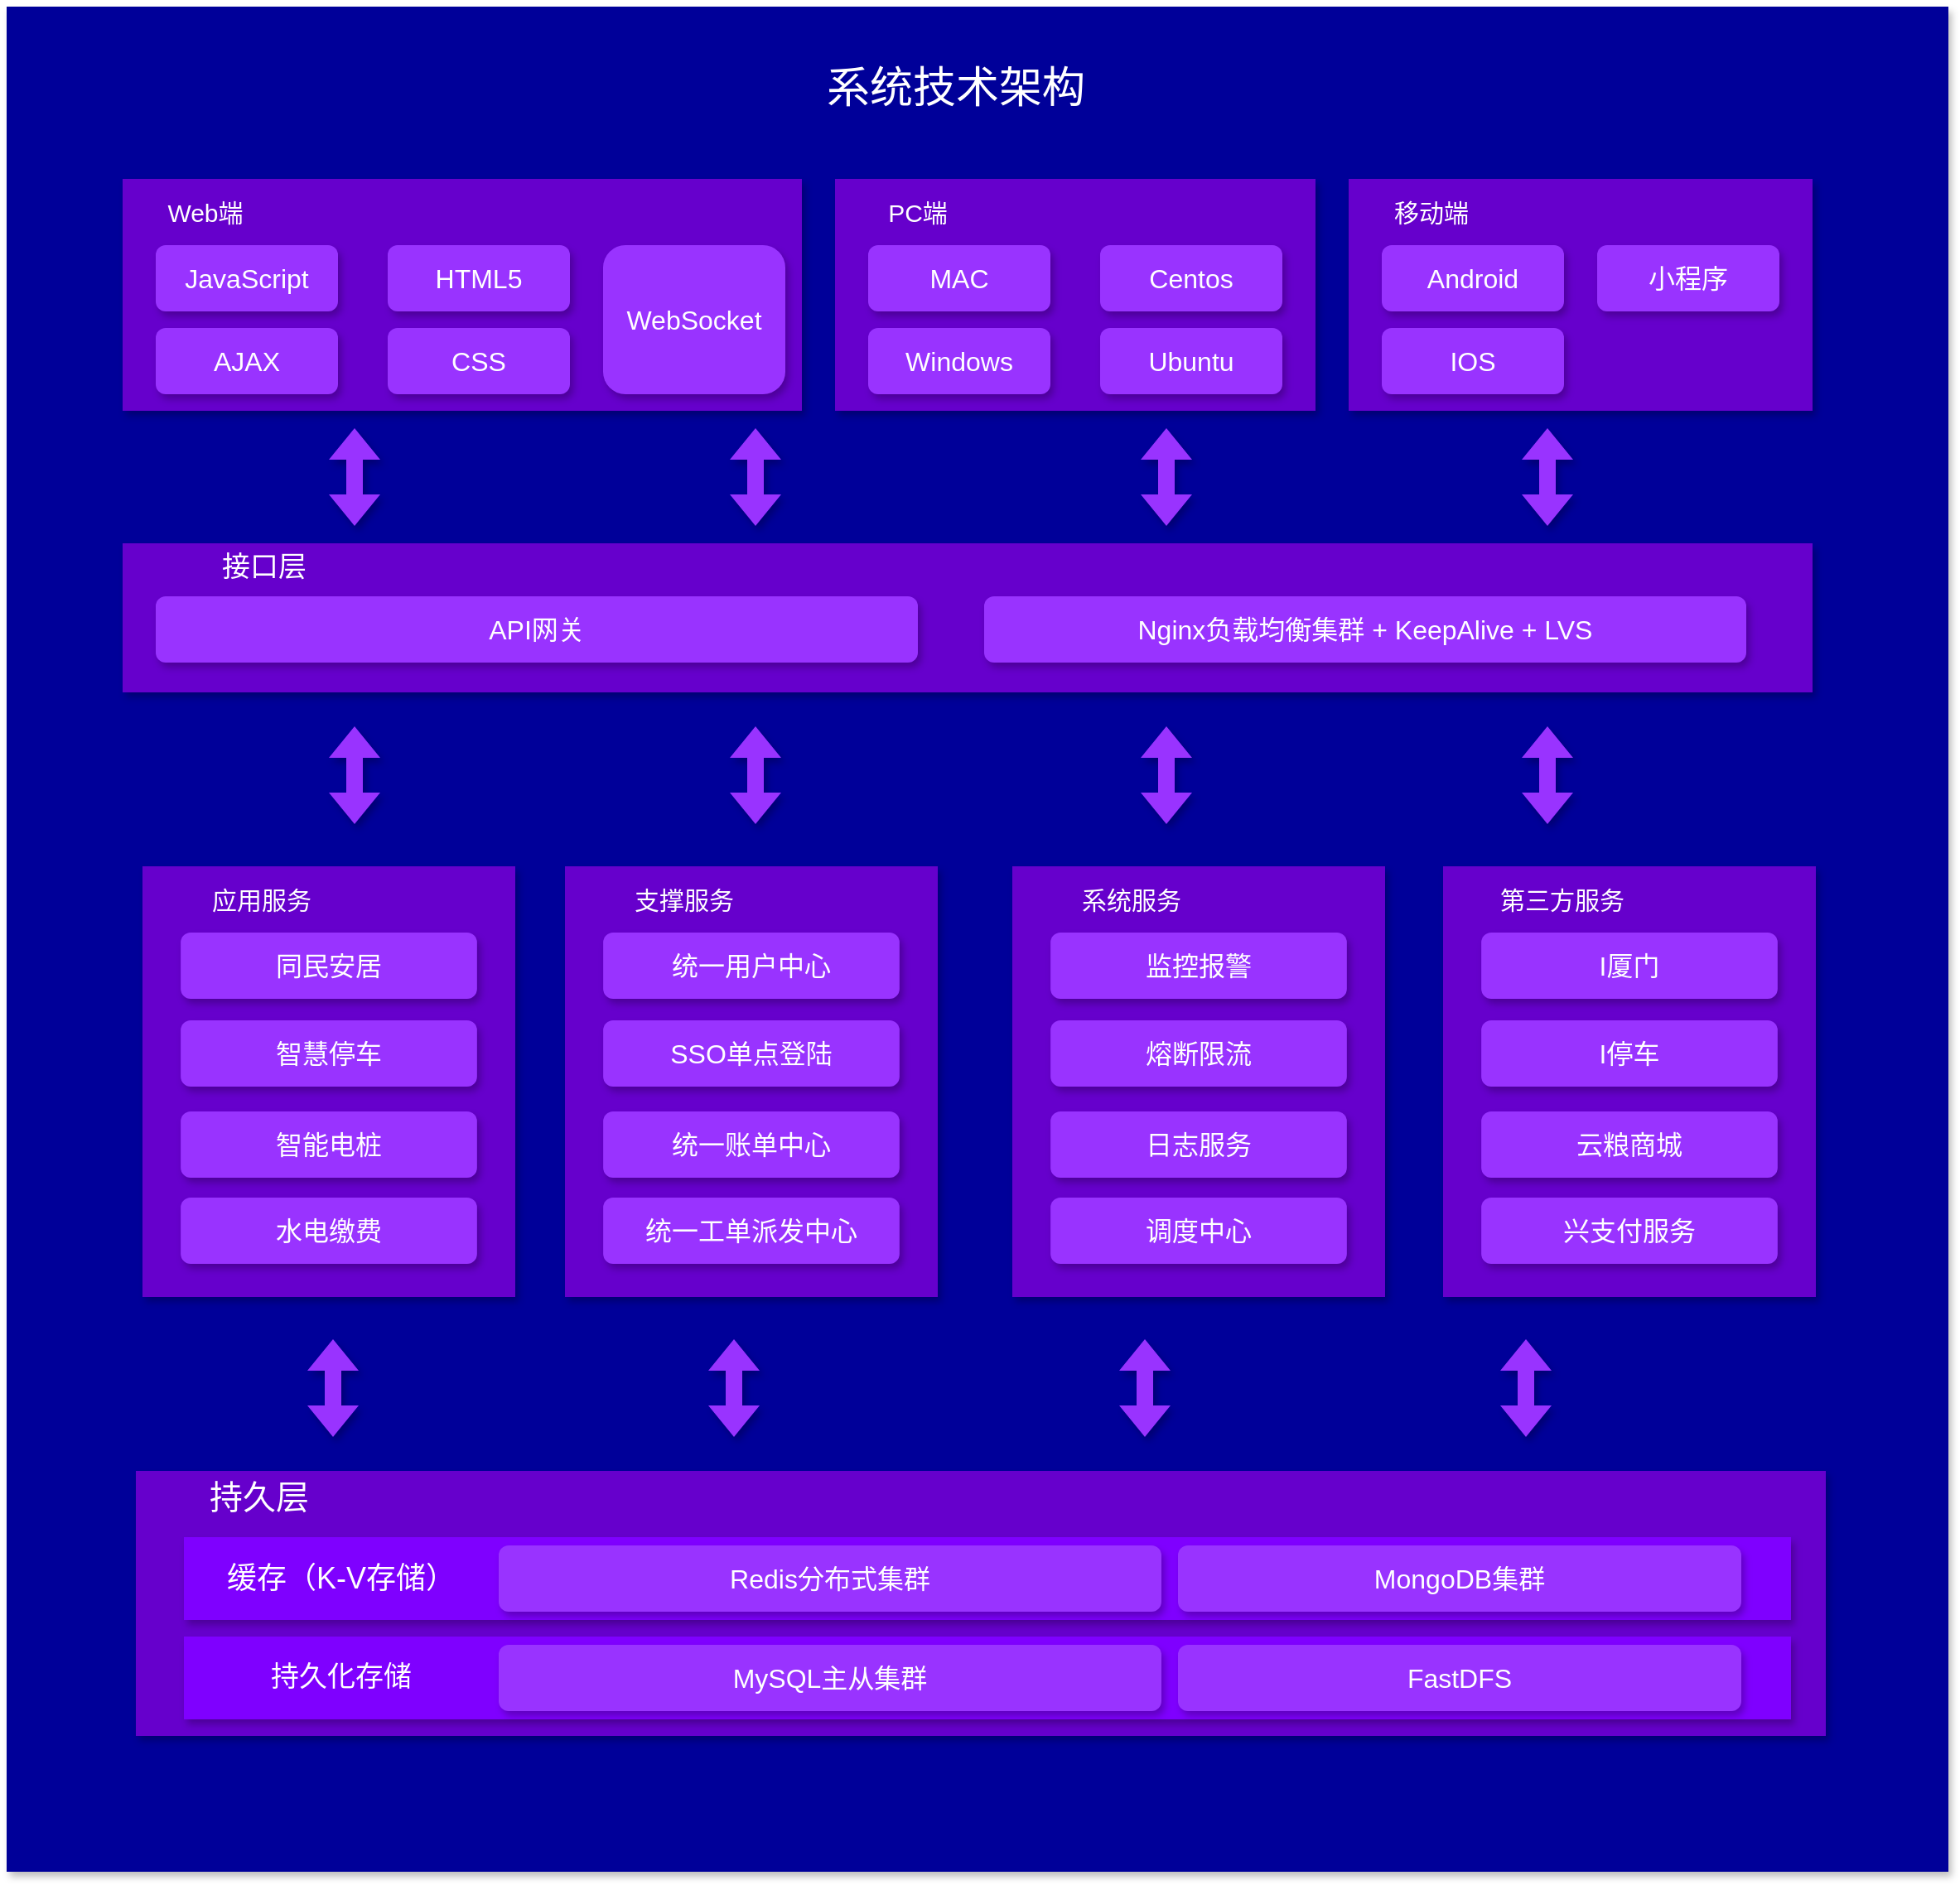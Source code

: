 <mxfile version="14.4.2" type="github">
  <diagram id="zV-b_AFfcwhKkFdipuun" name="Page-1">
    <mxGraphModel dx="2066" dy="1130" grid="0" gridSize="10" guides="1" tooltips="1" connect="1" arrows="1" fold="1" page="1" pageScale="3.5" pageWidth="827" pageHeight="1169" background="#FFFFFF" math="0" shadow="0">
      <root>
        <mxCell id="0" />
        <mxCell id="1" parent="0" />
        <mxCell id="DBvDN4Hq4J2HSAjG4BHJ-2" value="" style="rounded=0;whiteSpace=wrap;html=1;strokeColor=none;shadow=1;fillColor=#000099;" vertex="1" parent="1">
          <mxGeometry x="234" y="134" width="1172" height="1126" as="geometry" />
        </mxCell>
        <mxCell id="DBvDN4Hq4J2HSAjG4BHJ-1" value="" style="group" vertex="1" connectable="0" parent="1">
          <mxGeometry x="304" y="158" width="1028" height="1020" as="geometry" />
        </mxCell>
        <mxCell id="SEhgnILJFAIvdyu6qOE7-8" value="" style="group" parent="DBvDN4Hq4J2HSAjG4BHJ-1" vertex="1" connectable="0">
          <mxGeometry y="80" width="410" height="140" as="geometry" />
        </mxCell>
        <mxCell id="SEhgnILJFAIvdyu6qOE7-1" value="" style="rounded=0;whiteSpace=wrap;html=1;strokeColor=none;fillColor=#6600CC;shadow=1;glass=0;" parent="SEhgnILJFAIvdyu6qOE7-8" vertex="1">
          <mxGeometry width="410" height="140" as="geometry" />
        </mxCell>
        <mxCell id="SEhgnILJFAIvdyu6qOE7-2" value="&lt;font style=&quot;font-size: 15px&quot; color=&quot;#ffffff&quot;&gt;Web端&lt;/font&gt;" style="text;html=1;strokeColor=none;fillColor=none;align=center;verticalAlign=middle;whiteSpace=wrap;rounded=0;" parent="SEhgnILJFAIvdyu6qOE7-8" vertex="1">
          <mxGeometry x="20" y="10" width="60" height="20" as="geometry" />
        </mxCell>
        <mxCell id="SEhgnILJFAIvdyu6qOE7-3" value="&lt;font style=&quot;font-size: 16px&quot; color=&quot;#ffffff&quot;&gt;JavaScript&lt;/font&gt;" style="rounded=1;whiteSpace=wrap;html=1;fillColor=#9933FF;strokeColor=none;shadow=1;" parent="SEhgnILJFAIvdyu6qOE7-8" vertex="1">
          <mxGeometry x="20" y="40" width="110" height="40" as="geometry" />
        </mxCell>
        <mxCell id="SEhgnILJFAIvdyu6qOE7-4" value="&lt;font style=&quot;font-size: 16px&quot; color=&quot;#ffffff&quot;&gt;AJAX&lt;/font&gt;" style="rounded=1;whiteSpace=wrap;html=1;fillColor=#9933FF;strokeColor=none;shadow=1;" parent="SEhgnILJFAIvdyu6qOE7-8" vertex="1">
          <mxGeometry x="20" y="90" width="110" height="40" as="geometry" />
        </mxCell>
        <mxCell id="SEhgnILJFAIvdyu6qOE7-5" value="&lt;font color=&quot;#ffffff&quot;&gt;&lt;span style=&quot;font-size: 16px&quot;&gt;HTML5&lt;/span&gt;&lt;/font&gt;" style="rounded=1;whiteSpace=wrap;html=1;fillColor=#9933FF;strokeColor=none;shadow=1;" parent="SEhgnILJFAIvdyu6qOE7-8" vertex="1">
          <mxGeometry x="160" y="40" width="110" height="40" as="geometry" />
        </mxCell>
        <mxCell id="SEhgnILJFAIvdyu6qOE7-6" value="&lt;font style=&quot;font-size: 16px&quot; color=&quot;#ffffff&quot;&gt;CSS&lt;/font&gt;" style="rounded=1;whiteSpace=wrap;html=1;fillColor=#9933FF;strokeColor=none;shadow=1;" parent="SEhgnILJFAIvdyu6qOE7-8" vertex="1">
          <mxGeometry x="160" y="90" width="110" height="40" as="geometry" />
        </mxCell>
        <mxCell id="SEhgnILJFAIvdyu6qOE7-7" value="&lt;font style=&quot;font-size: 16px&quot; color=&quot;#ffffff&quot;&gt;WebSocket&lt;/font&gt;" style="rounded=1;whiteSpace=wrap;html=1;fillColor=#9933FF;strokeColor=none;shadow=1;" parent="SEhgnILJFAIvdyu6qOE7-8" vertex="1">
          <mxGeometry x="290" y="40" width="110" height="90" as="geometry" />
        </mxCell>
        <mxCell id="SEhgnILJFAIvdyu6qOE7-10" value="" style="rounded=0;whiteSpace=wrap;html=1;strokeColor=none;fillColor=#6600CC;shadow=1;glass=0;" parent="DBvDN4Hq4J2HSAjG4BHJ-1" vertex="1">
          <mxGeometry x="430" y="80" width="290" height="140" as="geometry" />
        </mxCell>
        <mxCell id="SEhgnILJFAIvdyu6qOE7-17" value="" style="group" parent="DBvDN4Hq4J2HSAjG4BHJ-1" vertex="1" connectable="0">
          <mxGeometry x="450" y="90" width="250" height="120" as="geometry" />
        </mxCell>
        <mxCell id="SEhgnILJFAIvdyu6qOE7-11" value="&lt;font style=&quot;font-size: 15px&quot; color=&quot;#ffffff&quot;&gt;PC端&lt;/font&gt;" style="text;html=1;strokeColor=none;fillColor=none;align=center;verticalAlign=middle;whiteSpace=wrap;rounded=0;" parent="SEhgnILJFAIvdyu6qOE7-17" vertex="1">
          <mxGeometry width="60" height="20" as="geometry" />
        </mxCell>
        <mxCell id="SEhgnILJFAIvdyu6qOE7-12" value="&lt;font style=&quot;font-size: 16px&quot; color=&quot;#ffffff&quot;&gt;MAC&lt;/font&gt;" style="rounded=1;whiteSpace=wrap;html=1;fillColor=#9933FF;strokeColor=none;shadow=1;" parent="SEhgnILJFAIvdyu6qOE7-17" vertex="1">
          <mxGeometry y="30" width="110" height="40" as="geometry" />
        </mxCell>
        <mxCell id="SEhgnILJFAIvdyu6qOE7-13" value="&lt;font style=&quot;font-size: 16px&quot; color=&quot;#ffffff&quot;&gt;Windows&lt;/font&gt;" style="rounded=1;whiteSpace=wrap;html=1;fillColor=#9933FF;strokeColor=none;shadow=1;" parent="SEhgnILJFAIvdyu6qOE7-17" vertex="1">
          <mxGeometry y="80" width="110" height="40" as="geometry" />
        </mxCell>
        <mxCell id="SEhgnILJFAIvdyu6qOE7-14" value="&lt;font color=&quot;#ffffff&quot;&gt;&lt;span style=&quot;font-size: 16px&quot;&gt;Centos&lt;/span&gt;&lt;/font&gt;" style="rounded=1;whiteSpace=wrap;html=1;fillColor=#9933FF;strokeColor=none;shadow=1;" parent="SEhgnILJFAIvdyu6qOE7-17" vertex="1">
          <mxGeometry x="140" y="30" width="110" height="40" as="geometry" />
        </mxCell>
        <mxCell id="SEhgnILJFAIvdyu6qOE7-15" value="&lt;font style=&quot;font-size: 16px&quot; color=&quot;#ffffff&quot;&gt;Ubuntu&lt;/font&gt;" style="rounded=1;whiteSpace=wrap;html=1;fillColor=#9933FF;strokeColor=none;shadow=1;" parent="SEhgnILJFAIvdyu6qOE7-17" vertex="1">
          <mxGeometry x="140" y="80" width="110" height="40" as="geometry" />
        </mxCell>
        <mxCell id="SEhgnILJFAIvdyu6qOE7-21" value="" style="rounded=0;whiteSpace=wrap;html=1;strokeColor=none;fillColor=#6600CC;shadow=1;glass=0;" parent="DBvDN4Hq4J2HSAjG4BHJ-1" vertex="1">
          <mxGeometry x="740" y="80" width="280" height="140" as="geometry" />
        </mxCell>
        <mxCell id="SEhgnILJFAIvdyu6qOE7-22" value="&lt;font style=&quot;font-size: 15px&quot; color=&quot;#ffffff&quot;&gt;移动端&lt;/font&gt;" style="text;html=1;strokeColor=none;fillColor=none;align=center;verticalAlign=middle;whiteSpace=wrap;rounded=0;" parent="DBvDN4Hq4J2HSAjG4BHJ-1" vertex="1">
          <mxGeometry x="760" y="90" width="60" height="20" as="geometry" />
        </mxCell>
        <mxCell id="SEhgnILJFAIvdyu6qOE7-23" value="&lt;font style=&quot;font-size: 16px&quot; color=&quot;#ffffff&quot;&gt;Android&lt;/font&gt;" style="rounded=1;whiteSpace=wrap;html=1;fillColor=#9933FF;strokeColor=none;shadow=1;" parent="DBvDN4Hq4J2HSAjG4BHJ-1" vertex="1">
          <mxGeometry x="760" y="120" width="110" height="40" as="geometry" />
        </mxCell>
        <mxCell id="SEhgnILJFAIvdyu6qOE7-24" value="&lt;font style=&quot;font-size: 16px&quot; color=&quot;#ffffff&quot;&gt;IOS&lt;/font&gt;" style="rounded=1;whiteSpace=wrap;html=1;fillColor=#9933FF;strokeColor=none;shadow=1;" parent="DBvDN4Hq4J2HSAjG4BHJ-1" vertex="1">
          <mxGeometry x="760" y="170" width="110" height="40" as="geometry" />
        </mxCell>
        <mxCell id="SEhgnILJFAIvdyu6qOE7-28" value="&lt;font style=&quot;font-size: 16px&quot; color=&quot;#ffffff&quot;&gt;小程序&lt;/font&gt;" style="rounded=1;whiteSpace=wrap;html=1;fillColor=#9933FF;strokeColor=none;shadow=1;" parent="DBvDN4Hq4J2HSAjG4BHJ-1" vertex="1">
          <mxGeometry x="890" y="120" width="110" height="40" as="geometry" />
        </mxCell>
        <mxCell id="SEhgnILJFAIvdyu6qOE7-41" value="" style="group" parent="DBvDN4Hq4J2HSAjG4BHJ-1" vertex="1" connectable="0">
          <mxGeometry y="300" width="1020" height="90" as="geometry" />
        </mxCell>
        <mxCell id="SEhgnILJFAIvdyu6qOE7-31" value="" style="rounded=0;whiteSpace=wrap;html=1;strokeColor=none;fillColor=#6600CC;shadow=1;glass=0;" parent="SEhgnILJFAIvdyu6qOE7-41" vertex="1">
          <mxGeometry width="1020" height="90" as="geometry" />
        </mxCell>
        <mxCell id="SEhgnILJFAIvdyu6qOE7-32" value="&lt;font style=&quot;font-size: 17px&quot; color=&quot;#ffffff&quot;&gt;接口层&lt;/font&gt;" style="text;html=1;strokeColor=none;fillColor=none;align=center;verticalAlign=middle;whiteSpace=wrap;rounded=0;" parent="SEhgnILJFAIvdyu6qOE7-41" vertex="1">
          <mxGeometry x="10.996" y="5" width="149.268" height="20" as="geometry" />
        </mxCell>
        <mxCell id="SEhgnILJFAIvdyu6qOE7-33" value="&lt;font style=&quot;font-size: 16px&quot; color=&quot;#ffffff&quot;&gt;API网关&lt;/font&gt;" style="rounded=1;whiteSpace=wrap;html=1;fillColor=#9933FF;strokeColor=none;shadow=1;" parent="SEhgnILJFAIvdyu6qOE7-41" vertex="1">
          <mxGeometry x="20" y="32" width="460" height="40" as="geometry" />
        </mxCell>
        <mxCell id="SEhgnILJFAIvdyu6qOE7-39" value="&lt;font style=&quot;font-size: 16px&quot; color=&quot;#ffffff&quot;&gt;Nginx负载均衡集群 + KeepAlive + LVS&lt;/font&gt;" style="rounded=1;whiteSpace=wrap;html=1;fillColor=#9933FF;strokeColor=none;shadow=1;" parent="SEhgnILJFAIvdyu6qOE7-41" vertex="1">
          <mxGeometry x="520" y="32" width="460" height="40" as="geometry" />
        </mxCell>
        <mxCell id="SEhgnILJFAIvdyu6qOE7-134" value="" style="group" parent="DBvDN4Hq4J2HSAjG4BHJ-1" vertex="1" connectable="0">
          <mxGeometry x="7.996" y="860" width="1020.004" height="160" as="geometry" />
        </mxCell>
        <mxCell id="SEhgnILJFAIvdyu6qOE7-43" value="" style="rounded=0;whiteSpace=wrap;html=1;strokeColor=none;fillColor=#6600CC;shadow=1;glass=0;" parent="SEhgnILJFAIvdyu6qOE7-134" vertex="1">
          <mxGeometry x="0.004" width="1020" height="160" as="geometry" />
        </mxCell>
        <mxCell id="SEhgnILJFAIvdyu6qOE7-44" value="&lt;font style=&quot;font-size: 20px&quot; color=&quot;#ffffff&quot;&gt;持久层&lt;/font&gt;" style="text;html=1;strokeColor=none;fillColor=none;align=center;verticalAlign=middle;whiteSpace=wrap;rounded=0;" parent="SEhgnILJFAIvdyu6qOE7-134" vertex="1">
          <mxGeometry y="5" width="149.268" height="20" as="geometry" />
        </mxCell>
        <mxCell id="SEhgnILJFAIvdyu6qOE7-61" value="" style="group" parent="SEhgnILJFAIvdyu6qOE7-134" vertex="1" connectable="0">
          <mxGeometry x="29.004" y="40" width="970" height="50" as="geometry" />
        </mxCell>
        <mxCell id="SEhgnILJFAIvdyu6qOE7-57" value="" style="rounded=0;whiteSpace=wrap;html=1;shadow=1;glass=0;fillColor=#7F00FF;strokeColor=none;" parent="SEhgnILJFAIvdyu6qOE7-61" vertex="1">
          <mxGeometry width="970" height="50" as="geometry" />
        </mxCell>
        <mxCell id="SEhgnILJFAIvdyu6qOE7-45" value="&lt;font style=&quot;font-size: 16px&quot; color=&quot;#ffffff&quot;&gt;Redis分布式集群&lt;/font&gt;" style="rounded=1;whiteSpace=wrap;html=1;fillColor=#9933FF;strokeColor=none;shadow=1;" parent="SEhgnILJFAIvdyu6qOE7-61" vertex="1">
          <mxGeometry x="190" y="5" width="400" height="40" as="geometry" />
        </mxCell>
        <mxCell id="SEhgnILJFAIvdyu6qOE7-59" value="&lt;font style=&quot;font-size: 16px&quot; color=&quot;#ffffff&quot;&gt;MongoDB集群&lt;/font&gt;" style="rounded=1;whiteSpace=wrap;html=1;fillColor=#9933FF;strokeColor=none;shadow=1;" parent="SEhgnILJFAIvdyu6qOE7-61" vertex="1">
          <mxGeometry x="600" y="5" width="340" height="40" as="geometry" />
        </mxCell>
        <mxCell id="SEhgnILJFAIvdyu6qOE7-60" value="&lt;font color=&quot;#ffffff&quot; style=&quot;font-size: 18px&quot;&gt;缓存（K-V存储）&lt;/font&gt;" style="text;html=1;strokeColor=none;fillColor=none;align=center;verticalAlign=middle;whiteSpace=wrap;rounded=0;shadow=1;glass=0;" parent="SEhgnILJFAIvdyu6qOE7-61" vertex="1">
          <mxGeometry x="20" y="15" width="150" height="20" as="geometry" />
        </mxCell>
        <mxCell id="SEhgnILJFAIvdyu6qOE7-62" value="" style="group" parent="SEhgnILJFAIvdyu6qOE7-134" vertex="1" connectable="0">
          <mxGeometry x="29.004" y="100" width="970" height="50" as="geometry" />
        </mxCell>
        <mxCell id="SEhgnILJFAIvdyu6qOE7-63" value="" style="rounded=0;whiteSpace=wrap;html=1;shadow=1;glass=0;fillColor=#7F00FF;strokeColor=none;" parent="SEhgnILJFAIvdyu6qOE7-62" vertex="1">
          <mxGeometry width="970" height="50" as="geometry" />
        </mxCell>
        <mxCell id="SEhgnILJFAIvdyu6qOE7-64" value="&lt;font color=&quot;#ffffff&quot;&gt;&lt;span style=&quot;font-size: 16px&quot;&gt;MySQL主从集群&lt;/span&gt;&lt;/font&gt;" style="rounded=1;whiteSpace=wrap;html=1;fillColor=#9933FF;strokeColor=none;shadow=1;" parent="SEhgnILJFAIvdyu6qOE7-62" vertex="1">
          <mxGeometry x="190" y="5" width="400" height="40" as="geometry" />
        </mxCell>
        <mxCell id="SEhgnILJFAIvdyu6qOE7-65" value="&lt;font style=&quot;font-size: 16px&quot; color=&quot;#ffffff&quot;&gt;FastDFS&lt;/font&gt;" style="rounded=1;whiteSpace=wrap;html=1;fillColor=#9933FF;strokeColor=none;shadow=1;" parent="SEhgnILJFAIvdyu6qOE7-62" vertex="1">
          <mxGeometry x="600" y="5" width="340" height="40" as="geometry" />
        </mxCell>
        <mxCell id="SEhgnILJFAIvdyu6qOE7-66" value="&lt;font color=&quot;#ffffff&quot; style=&quot;font-size: 17px&quot;&gt;持久化存储&lt;/font&gt;" style="text;html=1;strokeColor=none;fillColor=none;align=center;verticalAlign=middle;whiteSpace=wrap;rounded=0;shadow=1;glass=0;" parent="SEhgnILJFAIvdyu6qOE7-62" vertex="1">
          <mxGeometry x="20" y="15" width="150" height="20" as="geometry" />
        </mxCell>
        <mxCell id="SEhgnILJFAIvdyu6qOE7-136" value="" style="group" parent="DBvDN4Hq4J2HSAjG4BHJ-1" vertex="1" connectable="0">
          <mxGeometry x="140" y="410" width="720" height="60" as="geometry" />
        </mxCell>
        <mxCell id="SEhgnILJFAIvdyu6qOE7-47" value="" style="shape=flexArrow;endArrow=classic;startArrow=classic;html=1;fillColor=#9933FF;strokeColor=none;shadow=1;rounded=0;" parent="SEhgnILJFAIvdyu6qOE7-136" edge="1">
          <mxGeometry width="50" height="50" relative="1" as="geometry">
            <mxPoint y="60" as="sourcePoint" />
            <mxPoint as="targetPoint" />
          </mxGeometry>
        </mxCell>
        <mxCell id="SEhgnILJFAIvdyu6qOE7-48" value="" style="shape=flexArrow;endArrow=classic;startArrow=classic;html=1;fillColor=#9933FF;strokeColor=none;shadow=1;rounded=0;" parent="SEhgnILJFAIvdyu6qOE7-136" edge="1">
          <mxGeometry width="50" height="50" relative="1" as="geometry">
            <mxPoint x="720" y="60" as="sourcePoint" />
            <mxPoint x="720" as="targetPoint" />
          </mxGeometry>
        </mxCell>
        <mxCell id="SEhgnILJFAIvdyu6qOE7-49" value="" style="shape=flexArrow;endArrow=classic;startArrow=classic;html=1;fillColor=#9933FF;strokeColor=none;shadow=1;rounded=0;" parent="SEhgnILJFAIvdyu6qOE7-136" edge="1">
          <mxGeometry width="50" height="50" relative="1" as="geometry">
            <mxPoint x="490" y="60" as="sourcePoint" />
            <mxPoint x="490" as="targetPoint" />
          </mxGeometry>
        </mxCell>
        <mxCell id="SEhgnILJFAIvdyu6qOE7-135" value="" style="shape=flexArrow;endArrow=classic;startArrow=classic;html=1;fillColor=#9933FF;strokeColor=none;shadow=1;rounded=0;" parent="SEhgnILJFAIvdyu6qOE7-136" edge="1">
          <mxGeometry width="50" height="50" relative="1" as="geometry">
            <mxPoint x="242" y="60" as="sourcePoint" />
            <mxPoint x="242" as="targetPoint" />
          </mxGeometry>
        </mxCell>
        <mxCell id="SEhgnILJFAIvdyu6qOE7-137" value="" style="group" parent="DBvDN4Hq4J2HSAjG4BHJ-1" vertex="1" connectable="0">
          <mxGeometry x="127" y="780" width="720" height="60" as="geometry" />
        </mxCell>
        <mxCell id="SEhgnILJFAIvdyu6qOE7-138" value="" style="shape=flexArrow;endArrow=classic;startArrow=classic;html=1;fillColor=#9933FF;strokeColor=none;shadow=1;rounded=0;" parent="SEhgnILJFAIvdyu6qOE7-137" edge="1">
          <mxGeometry width="50" height="50" relative="1" as="geometry">
            <mxPoint y="60" as="sourcePoint" />
            <mxPoint as="targetPoint" />
          </mxGeometry>
        </mxCell>
        <mxCell id="SEhgnILJFAIvdyu6qOE7-139" value="" style="shape=flexArrow;endArrow=classic;startArrow=classic;html=1;fillColor=#9933FF;strokeColor=none;shadow=1;rounded=0;" parent="SEhgnILJFAIvdyu6qOE7-137" edge="1">
          <mxGeometry width="50" height="50" relative="1" as="geometry">
            <mxPoint x="720" y="60" as="sourcePoint" />
            <mxPoint x="720" as="targetPoint" />
          </mxGeometry>
        </mxCell>
        <mxCell id="SEhgnILJFAIvdyu6qOE7-140" value="" style="shape=flexArrow;endArrow=classic;startArrow=classic;html=1;fillColor=#9933FF;strokeColor=none;shadow=1;rounded=0;" parent="SEhgnILJFAIvdyu6qOE7-137" edge="1">
          <mxGeometry width="50" height="50" relative="1" as="geometry">
            <mxPoint x="490" y="60" as="sourcePoint" />
            <mxPoint x="490" as="targetPoint" />
          </mxGeometry>
        </mxCell>
        <mxCell id="SEhgnILJFAIvdyu6qOE7-141" value="" style="shape=flexArrow;endArrow=classic;startArrow=classic;html=1;fillColor=#9933FF;strokeColor=none;shadow=1;rounded=0;" parent="SEhgnILJFAIvdyu6qOE7-137" edge="1">
          <mxGeometry width="50" height="50" relative="1" as="geometry">
            <mxPoint x="242" y="60" as="sourcePoint" />
            <mxPoint x="242" as="targetPoint" />
          </mxGeometry>
        </mxCell>
        <mxCell id="SEhgnILJFAIvdyu6qOE7-142" value="" style="group" parent="DBvDN4Hq4J2HSAjG4BHJ-1" vertex="1" connectable="0">
          <mxGeometry x="12" y="495" width="1010" height="260" as="geometry" />
        </mxCell>
        <mxCell id="SEhgnILJFAIvdyu6qOE7-70" value="" style="group" parent="SEhgnILJFAIvdyu6qOE7-142" vertex="1" connectable="0">
          <mxGeometry width="225" height="260" as="geometry" />
        </mxCell>
        <mxCell id="SEhgnILJFAIvdyu6qOE7-50" value="" style="rounded=0;whiteSpace=wrap;html=1;strokeColor=none;fillColor=#6600CC;shadow=1;glass=0;" parent="SEhgnILJFAIvdyu6qOE7-70" vertex="1">
          <mxGeometry width="225" height="260" as="geometry" />
        </mxCell>
        <mxCell id="SEhgnILJFAIvdyu6qOE7-52" value="&lt;font style=&quot;font-size: 15px&quot; color=&quot;#ffffff&quot;&gt;应用服务&lt;/font&gt;" style="text;html=1;strokeColor=none;fillColor=none;align=center;verticalAlign=middle;whiteSpace=wrap;rounded=0;" parent="SEhgnILJFAIvdyu6qOE7-70" vertex="1">
          <mxGeometry x="23.077" y="10" width="98.077" height="20" as="geometry" />
        </mxCell>
        <mxCell id="SEhgnILJFAIvdyu6qOE7-53" value="&lt;font color=&quot;#ffffff&quot;&gt;&lt;span style=&quot;font-size: 16px&quot;&gt;同民安居&lt;/span&gt;&lt;/font&gt;" style="rounded=1;whiteSpace=wrap;html=1;fillColor=#9933FF;strokeColor=none;shadow=1;" parent="SEhgnILJFAIvdyu6qOE7-70" vertex="1">
          <mxGeometry x="23.077" y="40" width="178.846" height="40" as="geometry" />
        </mxCell>
        <mxCell id="SEhgnILJFAIvdyu6qOE7-54" value="&lt;font color=&quot;#ffffff&quot;&gt;&lt;span style=&quot;font-size: 16px&quot;&gt;智慧停车&lt;/span&gt;&lt;/font&gt;" style="rounded=1;whiteSpace=wrap;html=1;fillColor=#9933FF;strokeColor=none;shadow=1;" parent="SEhgnILJFAIvdyu6qOE7-70" vertex="1">
          <mxGeometry x="23.077" y="93" width="178.846" height="40" as="geometry" />
        </mxCell>
        <mxCell id="SEhgnILJFAIvdyu6qOE7-68" value="&lt;font color=&quot;#ffffff&quot;&gt;&lt;span style=&quot;font-size: 16px&quot;&gt;智能电桩&lt;/span&gt;&lt;/font&gt;" style="rounded=1;whiteSpace=wrap;html=1;fillColor=#9933FF;strokeColor=none;shadow=1;" parent="SEhgnILJFAIvdyu6qOE7-70" vertex="1">
          <mxGeometry x="23.077" y="148" width="178.846" height="40" as="geometry" />
        </mxCell>
        <mxCell id="SEhgnILJFAIvdyu6qOE7-69" value="&lt;font style=&quot;font-size: 16px&quot; color=&quot;#ffffff&quot;&gt;水电缴费&lt;/font&gt;" style="rounded=1;whiteSpace=wrap;html=1;fillColor=#9933FF;strokeColor=none;shadow=1;" parent="SEhgnILJFAIvdyu6qOE7-70" vertex="1">
          <mxGeometry x="23.077" y="200" width="178.846" height="40" as="geometry" />
        </mxCell>
        <mxCell id="SEhgnILJFAIvdyu6qOE7-113" value="" style="group" parent="SEhgnILJFAIvdyu6qOE7-142" vertex="1" connectable="0">
          <mxGeometry x="255" width="225" height="260" as="geometry" />
        </mxCell>
        <mxCell id="SEhgnILJFAIvdyu6qOE7-114" value="" style="rounded=0;whiteSpace=wrap;html=1;strokeColor=none;fillColor=#6600CC;shadow=1;glass=0;" parent="SEhgnILJFAIvdyu6qOE7-113" vertex="1">
          <mxGeometry width="225" height="260" as="geometry" />
        </mxCell>
        <mxCell id="SEhgnILJFAIvdyu6qOE7-115" value="&lt;font style=&quot;font-size: 15px&quot; color=&quot;#ffffff&quot;&gt;支撑服务&lt;/font&gt;" style="text;html=1;strokeColor=none;fillColor=none;align=center;verticalAlign=middle;whiteSpace=wrap;rounded=0;" parent="SEhgnILJFAIvdyu6qOE7-113" vertex="1">
          <mxGeometry x="23.077" y="10" width="98.077" height="20" as="geometry" />
        </mxCell>
        <mxCell id="SEhgnILJFAIvdyu6qOE7-116" value="&lt;font style=&quot;font-size: 16px&quot; color=&quot;#ffffff&quot;&gt;统一用户中心&lt;/font&gt;" style="rounded=1;whiteSpace=wrap;html=1;fillColor=#9933FF;strokeColor=none;shadow=1;" parent="SEhgnILJFAIvdyu6qOE7-113" vertex="1">
          <mxGeometry x="23.077" y="40" width="178.846" height="40" as="geometry" />
        </mxCell>
        <mxCell id="SEhgnILJFAIvdyu6qOE7-117" value="&lt;font style=&quot;font-size: 16px&quot; color=&quot;#ffffff&quot;&gt;SSO单点登陆&lt;/font&gt;" style="rounded=1;whiteSpace=wrap;html=1;fillColor=#9933FF;strokeColor=none;shadow=1;" parent="SEhgnILJFAIvdyu6qOE7-113" vertex="1">
          <mxGeometry x="23.077" y="93" width="178.846" height="40" as="geometry" />
        </mxCell>
        <mxCell id="SEhgnILJFAIvdyu6qOE7-118" value="&lt;font color=&quot;#ffffff&quot;&gt;&lt;span style=&quot;font-size: 16px&quot;&gt;统一账单中心&lt;/span&gt;&lt;/font&gt;" style="rounded=1;whiteSpace=wrap;html=1;fillColor=#9933FF;strokeColor=none;shadow=1;" parent="SEhgnILJFAIvdyu6qOE7-113" vertex="1">
          <mxGeometry x="23.077" y="148" width="178.846" height="40" as="geometry" />
        </mxCell>
        <mxCell id="SEhgnILJFAIvdyu6qOE7-119" value="&lt;font style=&quot;font-size: 16px&quot; color=&quot;#ffffff&quot;&gt;统一工单派发中心&lt;/font&gt;" style="rounded=1;whiteSpace=wrap;html=1;fillColor=#9933FF;strokeColor=none;shadow=1;" parent="SEhgnILJFAIvdyu6qOE7-113" vertex="1">
          <mxGeometry x="23.077" y="200" width="178.846" height="40" as="geometry" />
        </mxCell>
        <mxCell id="SEhgnILJFAIvdyu6qOE7-120" value="" style="group" parent="SEhgnILJFAIvdyu6qOE7-142" vertex="1" connectable="0">
          <mxGeometry x="525" width="225" height="260" as="geometry" />
        </mxCell>
        <mxCell id="SEhgnILJFAIvdyu6qOE7-121" value="" style="rounded=0;whiteSpace=wrap;html=1;strokeColor=none;fillColor=#6600CC;shadow=1;glass=0;" parent="SEhgnILJFAIvdyu6qOE7-120" vertex="1">
          <mxGeometry width="225" height="260" as="geometry" />
        </mxCell>
        <mxCell id="SEhgnILJFAIvdyu6qOE7-122" value="&lt;font style=&quot;font-size: 15px&quot; color=&quot;#ffffff&quot;&gt;系统服务&lt;/font&gt;" style="text;html=1;strokeColor=none;fillColor=none;align=center;verticalAlign=middle;whiteSpace=wrap;rounded=0;" parent="SEhgnILJFAIvdyu6qOE7-120" vertex="1">
          <mxGeometry x="23.077" y="10" width="98.077" height="20" as="geometry" />
        </mxCell>
        <mxCell id="SEhgnILJFAIvdyu6qOE7-123" value="&lt;font style=&quot;font-size: 16px&quot; color=&quot;#ffffff&quot;&gt;监控报警&lt;/font&gt;" style="rounded=1;whiteSpace=wrap;html=1;fillColor=#9933FF;strokeColor=none;shadow=1;" parent="SEhgnILJFAIvdyu6qOE7-120" vertex="1">
          <mxGeometry x="23.077" y="40" width="178.846" height="40" as="geometry" />
        </mxCell>
        <mxCell id="SEhgnILJFAIvdyu6qOE7-124" value="&lt;font color=&quot;#ffffff&quot;&gt;&lt;span style=&quot;font-size: 16px&quot;&gt;熔断限流&lt;/span&gt;&lt;/font&gt;" style="rounded=1;whiteSpace=wrap;html=1;fillColor=#9933FF;strokeColor=none;shadow=1;" parent="SEhgnILJFAIvdyu6qOE7-120" vertex="1">
          <mxGeometry x="23.077" y="93" width="178.846" height="40" as="geometry" />
        </mxCell>
        <mxCell id="SEhgnILJFAIvdyu6qOE7-125" value="&lt;font color=&quot;#ffffff&quot;&gt;&lt;span style=&quot;font-size: 16px&quot;&gt;日志服务&lt;/span&gt;&lt;/font&gt;" style="rounded=1;whiteSpace=wrap;html=1;fillColor=#9933FF;strokeColor=none;shadow=1;" parent="SEhgnILJFAIvdyu6qOE7-120" vertex="1">
          <mxGeometry x="23.077" y="148" width="178.846" height="40" as="geometry" />
        </mxCell>
        <mxCell id="SEhgnILJFAIvdyu6qOE7-126" value="&lt;font color=&quot;#ffffff&quot;&gt;&lt;span style=&quot;font-size: 16px&quot;&gt;调度中心&lt;/span&gt;&lt;/font&gt;" style="rounded=1;whiteSpace=wrap;html=1;fillColor=#9933FF;strokeColor=none;shadow=1;" parent="SEhgnILJFAIvdyu6qOE7-120" vertex="1">
          <mxGeometry x="23.077" y="200" width="178.846" height="40" as="geometry" />
        </mxCell>
        <mxCell id="SEhgnILJFAIvdyu6qOE7-127" value="" style="group" parent="SEhgnILJFAIvdyu6qOE7-142" vertex="1" connectable="0">
          <mxGeometry x="785" width="225" height="260" as="geometry" />
        </mxCell>
        <mxCell id="SEhgnILJFAIvdyu6qOE7-128" value="" style="rounded=0;whiteSpace=wrap;html=1;strokeColor=none;fillColor=#6600CC;shadow=1;glass=0;" parent="SEhgnILJFAIvdyu6qOE7-127" vertex="1">
          <mxGeometry width="225" height="260" as="geometry" />
        </mxCell>
        <mxCell id="SEhgnILJFAIvdyu6qOE7-129" value="&lt;font style=&quot;font-size: 15px&quot; color=&quot;#ffffff&quot;&gt;第三方服务&lt;/font&gt;" style="text;html=1;strokeColor=none;fillColor=none;align=center;verticalAlign=middle;whiteSpace=wrap;rounded=0;" parent="SEhgnILJFAIvdyu6qOE7-127" vertex="1">
          <mxGeometry x="23.077" y="10" width="98.077" height="20" as="geometry" />
        </mxCell>
        <mxCell id="SEhgnILJFAIvdyu6qOE7-130" value="&lt;font style=&quot;font-size: 16px&quot; color=&quot;#ffffff&quot;&gt;I厦门&lt;/font&gt;" style="rounded=1;whiteSpace=wrap;html=1;fillColor=#9933FF;strokeColor=none;shadow=1;" parent="SEhgnILJFAIvdyu6qOE7-127" vertex="1">
          <mxGeometry x="23.077" y="40" width="178.846" height="40" as="geometry" />
        </mxCell>
        <mxCell id="SEhgnILJFAIvdyu6qOE7-131" value="&lt;font style=&quot;font-size: 16px&quot; color=&quot;#ffffff&quot;&gt;I停车&lt;/font&gt;" style="rounded=1;whiteSpace=wrap;html=1;fillColor=#9933FF;strokeColor=none;shadow=1;" parent="SEhgnILJFAIvdyu6qOE7-127" vertex="1">
          <mxGeometry x="23.077" y="93" width="178.846" height="40" as="geometry" />
        </mxCell>
        <mxCell id="SEhgnILJFAIvdyu6qOE7-132" value="&lt;font color=&quot;#ffffff&quot;&gt;&lt;span style=&quot;font-size: 16px&quot;&gt;云粮商城&lt;/span&gt;&lt;/font&gt;" style="rounded=1;whiteSpace=wrap;html=1;fillColor=#9933FF;strokeColor=none;shadow=1;" parent="SEhgnILJFAIvdyu6qOE7-127" vertex="1">
          <mxGeometry x="23.077" y="148" width="178.846" height="40" as="geometry" />
        </mxCell>
        <mxCell id="SEhgnILJFAIvdyu6qOE7-133" value="&lt;font color=&quot;#ffffff&quot;&gt;&lt;span style=&quot;font-size: 16px&quot;&gt;兴支付服务&lt;/span&gt;&lt;/font&gt;" style="rounded=1;whiteSpace=wrap;html=1;fillColor=#9933FF;strokeColor=none;shadow=1;" parent="SEhgnILJFAIvdyu6qOE7-127" vertex="1">
          <mxGeometry x="23.077" y="200" width="178.846" height="40" as="geometry" />
        </mxCell>
        <mxCell id="SEhgnILJFAIvdyu6qOE7-143" value="" style="group" parent="DBvDN4Hq4J2HSAjG4BHJ-1" vertex="1" connectable="0">
          <mxGeometry x="140" y="230" width="720" height="60" as="geometry" />
        </mxCell>
        <mxCell id="SEhgnILJFAIvdyu6qOE7-144" value="" style="shape=flexArrow;endArrow=classic;startArrow=classic;html=1;fillColor=#9933FF;strokeColor=none;shadow=1;rounded=0;" parent="SEhgnILJFAIvdyu6qOE7-143" edge="1">
          <mxGeometry width="50" height="50" relative="1" as="geometry">
            <mxPoint y="60" as="sourcePoint" />
            <mxPoint as="targetPoint" />
          </mxGeometry>
        </mxCell>
        <mxCell id="SEhgnILJFAIvdyu6qOE7-145" value="" style="shape=flexArrow;endArrow=classic;startArrow=classic;html=1;fillColor=#9933FF;strokeColor=none;shadow=1;rounded=0;" parent="SEhgnILJFAIvdyu6qOE7-143" edge="1">
          <mxGeometry width="50" height="50" relative="1" as="geometry">
            <mxPoint x="720" y="60" as="sourcePoint" />
            <mxPoint x="720" as="targetPoint" />
          </mxGeometry>
        </mxCell>
        <mxCell id="SEhgnILJFAIvdyu6qOE7-146" value="" style="shape=flexArrow;endArrow=classic;startArrow=classic;html=1;fillColor=#9933FF;strokeColor=none;shadow=1;rounded=0;" parent="SEhgnILJFAIvdyu6qOE7-143" edge="1">
          <mxGeometry width="50" height="50" relative="1" as="geometry">
            <mxPoint x="490" y="60" as="sourcePoint" />
            <mxPoint x="490" as="targetPoint" />
          </mxGeometry>
        </mxCell>
        <mxCell id="SEhgnILJFAIvdyu6qOE7-147" value="" style="shape=flexArrow;endArrow=classic;startArrow=classic;html=1;fillColor=#9933FF;strokeColor=none;shadow=1;rounded=0;" parent="SEhgnILJFAIvdyu6qOE7-143" edge="1">
          <mxGeometry width="50" height="50" relative="1" as="geometry">
            <mxPoint x="242" y="60" as="sourcePoint" />
            <mxPoint x="242" as="targetPoint" />
          </mxGeometry>
        </mxCell>
        <mxCell id="SEhgnILJFAIvdyu6qOE7-148" value="&lt;font color=&quot;#ffffff&quot; style=&quot;font-size: 26px&quot;&gt;系统技术架构&lt;/font&gt;" style="text;html=1;strokeColor=none;fillColor=none;align=center;verticalAlign=middle;whiteSpace=wrap;rounded=0;shadow=1;glass=0;" parent="DBvDN4Hq4J2HSAjG4BHJ-1" vertex="1">
          <mxGeometry x="306" width="394" height="50" as="geometry" />
        </mxCell>
      </root>
    </mxGraphModel>
  </diagram>
</mxfile>

